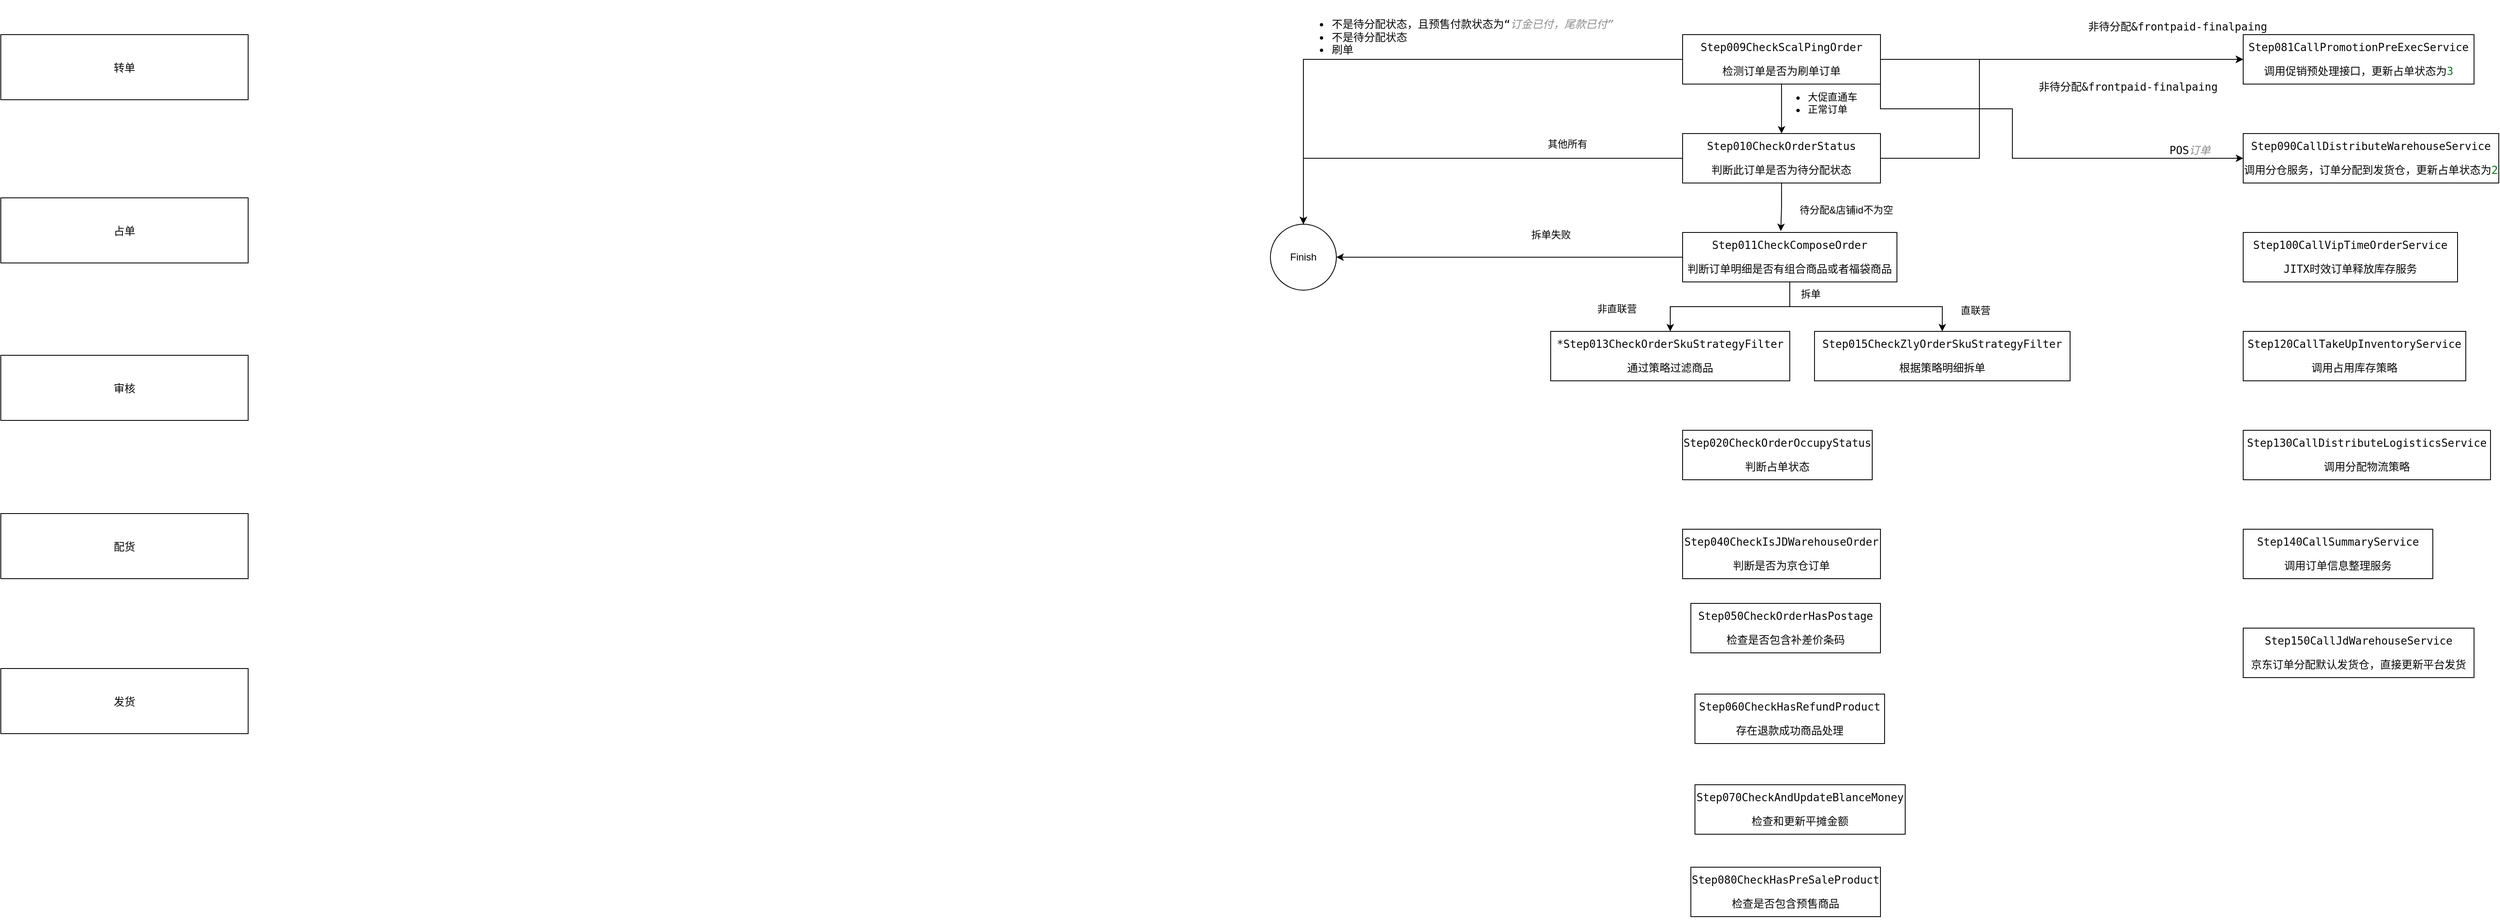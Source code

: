 <mxfile version="22.0.8" type="github">
  <diagram name="第 1 页" id="529VRcp6ZxM3eGiWw4M4">
    <mxGraphModel dx="573" dy="934" grid="1" gridSize="10" guides="1" tooltips="1" connect="1" arrows="1" fold="1" page="1" pageScale="1" pageWidth="827" pageHeight="1169" math="0" shadow="0">
      <root>
        <mxCell id="0" />
        <mxCell id="1" parent="0" />
        <mxCell id="PfzJClhl6PwVmJwfCfgA-12" style="edgeStyle=orthogonalEdgeStyle;rounded=0;orthogonalLoop=1;jettySize=auto;html=1;exitX=1;exitY=0.5;exitDx=0;exitDy=0;" edge="1" parent="1" source="PfzJClhl6PwVmJwfCfgA-1" target="PfzJClhl6PwVmJwfCfgA-8">
          <mxGeometry relative="1" as="geometry" />
        </mxCell>
        <mxCell id="PfzJClhl6PwVmJwfCfgA-21" style="edgeStyle=orthogonalEdgeStyle;rounded=0;orthogonalLoop=1;jettySize=auto;html=1;exitX=0;exitY=0.5;exitDx=0;exitDy=0;" edge="1" parent="1" source="PfzJClhl6PwVmJwfCfgA-1" target="PfzJClhl6PwVmJwfCfgA-20">
          <mxGeometry relative="1" as="geometry" />
        </mxCell>
        <mxCell id="PfzJClhl6PwVmJwfCfgA-23" style="edgeStyle=orthogonalEdgeStyle;rounded=0;orthogonalLoop=1;jettySize=auto;html=1;exitX=0.5;exitY=1;exitDx=0;exitDy=0;entryX=0.5;entryY=0;entryDx=0;entryDy=0;" edge="1" parent="1" source="PfzJClhl6PwVmJwfCfgA-1" target="PfzJClhl6PwVmJwfCfgA-11">
          <mxGeometry relative="1" as="geometry" />
        </mxCell>
        <mxCell id="PfzJClhl6PwVmJwfCfgA-25" style="edgeStyle=orthogonalEdgeStyle;rounded=0;orthogonalLoop=1;jettySize=auto;html=1;exitX=1;exitY=0.5;exitDx=0;exitDy=0;entryX=0;entryY=0.5;entryDx=0;entryDy=0;" edge="1" parent="1" source="PfzJClhl6PwVmJwfCfgA-1" target="PfzJClhl6PwVmJwfCfgA-7">
          <mxGeometry relative="1" as="geometry">
            <Array as="points">
              <mxPoint x="3320" y="161" />
              <mxPoint x="3480" y="161" />
              <mxPoint x="3480" y="221" />
            </Array>
          </mxGeometry>
        </mxCell>
        <mxCell id="PfzJClhl6PwVmJwfCfgA-1" value="&lt;div style=&quot;background-color:#ffffff;color:#080808&quot;&gt;&lt;pre style=&quot;font-family:&#39;JetBrains Mono&#39;,monospace;font-size:9.8pt;&quot;&gt;Step009CheckScalPingOrder&lt;/pre&gt;&lt;pre style=&quot;font-family:&#39;JetBrains Mono&#39;,monospace;font-size:9.8pt;&quot;&gt;&lt;div&gt;&lt;pre style=&quot;font-family:&#39;Menlo-Regular&#39;,monospace;font-size:9.8pt;&quot;&gt;检测订单是否为刷单订单&lt;/pre&gt;&lt;/div&gt;&lt;/pre&gt;&lt;/div&gt;" style="rounded=0;whiteSpace=wrap;html=1;" vertex="1" parent="1">
          <mxGeometry x="3080" y="71" width="240" height="60" as="geometry" />
        </mxCell>
        <mxCell id="PfzJClhl6PwVmJwfCfgA-2" value="&lt;div style=&quot;background-color:#ffffff;color:#080808&quot;&gt;&lt;pre style=&quot;font-family:&#39;JetBrains Mono&#39;,monospace;font-size:9.8pt;&quot;&gt;Step015CheckZlyOrderSkuStrategyFilter&lt;/pre&gt;&lt;pre style=&quot;font-family:&#39;JetBrains Mono&#39;,monospace;font-size:9.8pt;&quot;&gt;&lt;div&gt;&lt;pre style=&quot;font-family:&#39;Menlo-Regular&#39;,monospace;font-size:9.8pt;&quot;&gt;根据策略明细拆单&lt;/pre&gt;&lt;/div&gt;&lt;/pre&gt;&lt;/div&gt;" style="rounded=0;whiteSpace=wrap;html=1;" vertex="1" parent="1">
          <mxGeometry x="3240" y="431" width="310" height="60" as="geometry" />
        </mxCell>
        <mxCell id="PfzJClhl6PwVmJwfCfgA-3" value="&lt;div style=&quot;background-color:#ffffff;color:#080808&quot;&gt;&lt;pre style=&quot;font-family:&#39;JetBrains Mono&#39;,monospace;font-size:9.8pt;&quot;&gt;Step060CheckHasRefundProduct&lt;/pre&gt;&lt;pre style=&quot;font-family:&#39;JetBrains Mono&#39;,monospace;font-size:9.8pt;&quot;&gt;&lt;div&gt;&lt;pre style=&quot;font-family:&#39;Menlo-Regular&#39;,monospace;font-size:9.8pt;&quot;&gt;存在退款成功商品处理&lt;/pre&gt;&lt;/div&gt;&lt;/pre&gt;&lt;/div&gt;" style="rounded=0;whiteSpace=wrap;html=1;" vertex="1" parent="1">
          <mxGeometry x="3095" y="871" width="230" height="60" as="geometry" />
        </mxCell>
        <mxCell id="PfzJClhl6PwVmJwfCfgA-4" value="&lt;div style=&quot;background-color:#ffffff;color:#080808&quot;&gt;&lt;pre style=&quot;font-family:&#39;JetBrains Mono&#39;,monospace;font-size:9.8pt;&quot;&gt;&lt;div&gt;&lt;pre style=&quot;font-family:&#39;JetBrains Mono&#39;,monospace;font-size:9.8pt;&quot;&gt;Step130CallDistributeLogisticsService&lt;/pre&gt;&lt;/div&gt;&lt;/pre&gt;&lt;pre style=&quot;font-family:&#39;JetBrains Mono&#39;,monospace;font-size:9.8pt;&quot;&gt;&lt;pre style=&quot;font-family:&#39;Menlo-Regular&#39;,monospace;font-size:9.8pt;&quot;&gt;&lt;div&gt;&lt;pre style=&quot;font-family:&#39;Menlo-Regular&#39;,monospace;font-size:9.8pt;&quot;&gt;调用分配物流策略&lt;/pre&gt;&lt;/div&gt;&lt;/pre&gt;&lt;/pre&gt;&lt;/div&gt;" style="rounded=0;whiteSpace=wrap;html=1;" vertex="1" parent="1">
          <mxGeometry x="3760" y="551" width="300" height="60" as="geometry" />
        </mxCell>
        <mxCell id="PfzJClhl6PwVmJwfCfgA-5" value="&lt;div style=&quot;background-color:#ffffff;color:#080808&quot;&gt;&lt;pre style=&quot;font-family:&#39;JetBrains Mono&#39;,monospace;font-size:9.8pt;&quot;&gt;&lt;div&gt;&lt;pre style=&quot;font-family:&#39;JetBrains Mono&#39;,monospace;font-size:9.8pt;&quot;&gt;Step120CallTakeUpInventoryService&lt;/pre&gt;&lt;/div&gt;&lt;/pre&gt;&lt;pre style=&quot;font-family:&#39;JetBrains Mono&#39;,monospace;font-size:9.8pt;&quot;&gt;&lt;pre style=&quot;font-family:&#39;Menlo-Regular&#39;,monospace;font-size:9.8pt;&quot;&gt;&lt;div&gt;&lt;pre style=&quot;font-family:&#39;Menlo-Regular&#39;,monospace;font-size:9.8pt;&quot;&gt;调用占用库存策略&lt;/pre&gt;&lt;/div&gt;&lt;/pre&gt;&lt;/pre&gt;&lt;/div&gt;" style="rounded=0;whiteSpace=wrap;html=1;" vertex="1" parent="1">
          <mxGeometry x="3760" y="431" width="270" height="60" as="geometry" />
        </mxCell>
        <mxCell id="PfzJClhl6PwVmJwfCfgA-6" value="&lt;div style=&quot;background-color: rgb(255, 255, 255);&quot;&gt;&lt;pre style=&quot;color: rgb(8, 8, 8); font-family: &amp;quot;JetBrains Mono&amp;quot;, monospace; font-size: 9.8pt;&quot;&gt;&lt;div&gt;&lt;pre style=&quot;font-family:&#39;JetBrains Mono&#39;,monospace;font-size:9.8pt;&quot;&gt;Step100CallVipTimeOrderService&lt;/pre&gt;&lt;/div&gt;&lt;/pre&gt;&lt;pre style=&quot;font-family: &amp;quot;JetBrains Mono&amp;quot;, monospace; font-size: 9.8pt;&quot;&gt;&lt;pre style=&quot;font-family: Menlo-Regular, monospace; font-size: 9.8pt;&quot;&gt;&lt;div style=&quot;&quot;&gt;&lt;pre style=&quot;font-family: &amp;quot;JetBrains Mono&amp;quot;, monospace; font-size: 9.8pt;&quot;&gt;&lt;font color=&quot;#080808&quot;&gt;JITX&lt;span style=&quot;font-family: Menlo-Regular, monospace;&quot;&gt;时效订单释放库存服务&lt;/span&gt;&lt;/font&gt;&lt;/pre&gt;&lt;/div&gt;&lt;/pre&gt;&lt;/pre&gt;&lt;/div&gt;" style="rounded=0;whiteSpace=wrap;html=1;" vertex="1" parent="1">
          <mxGeometry x="3760" y="311" width="260" height="60" as="geometry" />
        </mxCell>
        <mxCell id="PfzJClhl6PwVmJwfCfgA-7" value="&lt;div style=&quot;background-color:#ffffff;color:#080808&quot;&gt;&lt;pre style=&quot;font-family:&#39;JetBrains Mono&#39;,monospace;font-size:9.8pt;&quot;&gt;&lt;div&gt;&lt;pre style=&quot;font-family:&#39;JetBrains Mono&#39;,monospace;font-size:9.8pt;&quot;&gt;Step090CallDistributeWarehouseService&lt;/pre&gt;&lt;/div&gt;&lt;/pre&gt;&lt;pre style=&quot;font-family:&#39;JetBrains Mono&#39;,monospace;font-size:9.8pt;&quot;&gt;&lt;pre style=&quot;font-family:&#39;Menlo-Regular&#39;,monospace;font-size:9.8pt;&quot;&gt;&lt;div&gt;&lt;pre style=&quot;font-family:&#39;Menlo-Regular&#39;,monospace;font-size:9.8pt;&quot;&gt;调用分仓服务，订单分配到发货仓，更新占单状态为&lt;span style=&quot;color:#067d17;font-family:&#39;JetBrains Mono&#39;,monospace;&quot;&gt;2&lt;/span&gt;&lt;/pre&gt;&lt;/div&gt;&lt;/pre&gt;&lt;/pre&gt;&lt;/div&gt;" style="rounded=0;whiteSpace=wrap;html=1;" vertex="1" parent="1">
          <mxGeometry x="3760" y="191" width="310" height="60" as="geometry" />
        </mxCell>
        <mxCell id="PfzJClhl6PwVmJwfCfgA-8" value="&lt;div style=&quot;background-color:#ffffff;color:#080808&quot;&gt;&lt;pre style=&quot;font-family:&#39;JetBrains Mono&#39;,monospace;font-size:9.8pt;&quot;&gt;&lt;div&gt;&lt;pre style=&quot;font-family:&#39;JetBrains Mono&#39;,monospace;font-size:9.8pt;&quot;&gt;Step081CallPromotionPreExecService&lt;/pre&gt;&lt;/div&gt;&lt;/pre&gt;&lt;pre style=&quot;font-family:&#39;JetBrains Mono&#39;,monospace;font-size:9.8pt;&quot;&gt;&lt;pre style=&quot;font-family:&#39;Menlo-Regular&#39;,monospace;font-size:9.8pt;&quot;&gt;&lt;div&gt;&lt;pre style=&quot;font-family:&#39;Menlo-Regular&#39;,monospace;font-size:9.8pt;&quot;&gt;调用促销预处理接口，更新占单状态为&lt;span style=&quot;color:#067d17;font-family:&#39;JetBrains Mono&#39;,monospace;&quot;&gt;3&lt;/span&gt;&lt;/pre&gt;&lt;/div&gt;&lt;/pre&gt;&lt;/pre&gt;&lt;/div&gt;" style="rounded=0;whiteSpace=wrap;html=1;" vertex="1" parent="1">
          <mxGeometry x="3760" y="71" width="280" height="60" as="geometry" />
        </mxCell>
        <mxCell id="PfzJClhl6PwVmJwfCfgA-9" value="&lt;div style=&quot;background-color:#ffffff;color:#080808&quot;&gt;&lt;pre style=&quot;font-family:&#39;JetBrains Mono&#39;,monospace;font-size:9.8pt;&quot;&gt;&lt;div&gt;&lt;pre style=&quot;font-family:&#39;JetBrains Mono&#39;,monospace;font-size:9.8pt;&quot;&gt;*Step013CheckOrderSkuStrategyFilter&lt;/pre&gt;&lt;/div&gt;&lt;/pre&gt;&lt;pre style=&quot;font-family:&#39;JetBrains Mono&#39;,monospace;font-size:9.8pt;&quot;&gt;&lt;pre style=&quot;font-family:&#39;Menlo-Regular&#39;,monospace;font-size:9.8pt;&quot;&gt;&lt;div&gt;&lt;pre style=&quot;font-family:&#39;Menlo-Regular&#39;,monospace;font-size:9.8pt;&quot;&gt;通过策略过滤商品&lt;/pre&gt;&lt;/div&gt;&lt;/pre&gt;&lt;/pre&gt;&lt;/div&gt;" style="rounded=0;whiteSpace=wrap;html=1;" vertex="1" parent="1">
          <mxGeometry x="2920" y="431" width="290" height="60" as="geometry" />
        </mxCell>
        <mxCell id="PfzJClhl6PwVmJwfCfgA-36" style="edgeStyle=orthogonalEdgeStyle;rounded=0;orthogonalLoop=1;jettySize=auto;html=1;exitX=0.5;exitY=1;exitDx=0;exitDy=0;" edge="1" parent="1" source="PfzJClhl6PwVmJwfCfgA-10" target="PfzJClhl6PwVmJwfCfgA-2">
          <mxGeometry relative="1" as="geometry" />
        </mxCell>
        <mxCell id="PfzJClhl6PwVmJwfCfgA-37" style="edgeStyle=orthogonalEdgeStyle;rounded=0;orthogonalLoop=1;jettySize=auto;html=1;exitX=0.5;exitY=1;exitDx=0;exitDy=0;entryX=0.5;entryY=0;entryDx=0;entryDy=0;" edge="1" parent="1" source="PfzJClhl6PwVmJwfCfgA-10" target="PfzJClhl6PwVmJwfCfgA-9">
          <mxGeometry relative="1" as="geometry" />
        </mxCell>
        <mxCell id="PfzJClhl6PwVmJwfCfgA-41" style="edgeStyle=orthogonalEdgeStyle;rounded=0;orthogonalLoop=1;jettySize=auto;html=1;exitX=0;exitY=0.5;exitDx=0;exitDy=0;entryX=1;entryY=0.5;entryDx=0;entryDy=0;" edge="1" parent="1" source="PfzJClhl6PwVmJwfCfgA-10" target="PfzJClhl6PwVmJwfCfgA-20">
          <mxGeometry relative="1" as="geometry" />
        </mxCell>
        <mxCell id="PfzJClhl6PwVmJwfCfgA-10" value="&lt;div style=&quot;background-color:#ffffff;color:#080808&quot;&gt;&lt;pre style=&quot;font-family:&#39;JetBrains Mono&#39;,monospace;font-size:9.8pt;&quot;&gt;&lt;div&gt;&lt;pre style=&quot;font-family:&#39;JetBrains Mono&#39;,monospace;font-size:9.8pt;&quot;&gt;Step011CheckComposeOrder&lt;/pre&gt;&lt;/div&gt;&lt;/pre&gt;&lt;pre style=&quot;font-family:&#39;JetBrains Mono&#39;,monospace;font-size:9.8pt;&quot;&gt;&lt;pre style=&quot;font-family:&#39;Menlo-Regular&#39;,monospace;font-size:9.8pt;&quot;&gt;&lt;div&gt;&lt;pre style=&quot;font-family:&#39;Menlo-Regular&#39;,monospace;font-size:9.8pt;&quot;&gt;判断订单明细是否有组合商品或者福袋商品&lt;/pre&gt;&lt;/div&gt;&lt;/pre&gt;&lt;/pre&gt;&lt;/div&gt;" style="rounded=0;html=1;whiteSpace=wrap;" vertex="1" parent="1">
          <mxGeometry x="3080" y="311" width="260" height="60" as="geometry" />
        </mxCell>
        <mxCell id="PfzJClhl6PwVmJwfCfgA-34" style="edgeStyle=orthogonalEdgeStyle;rounded=0;orthogonalLoop=1;jettySize=auto;html=1;exitX=0;exitY=0.5;exitDx=0;exitDy=0;entryX=0.5;entryY=0;entryDx=0;entryDy=0;" edge="1" parent="1" source="PfzJClhl6PwVmJwfCfgA-11" target="PfzJClhl6PwVmJwfCfgA-20">
          <mxGeometry relative="1" as="geometry" />
        </mxCell>
        <mxCell id="PfzJClhl6PwVmJwfCfgA-43" style="edgeStyle=orthogonalEdgeStyle;rounded=0;orthogonalLoop=1;jettySize=auto;html=1;exitX=1;exitY=0.5;exitDx=0;exitDy=0;entryX=0;entryY=0.5;entryDx=0;entryDy=0;" edge="1" parent="1" source="PfzJClhl6PwVmJwfCfgA-11" target="PfzJClhl6PwVmJwfCfgA-8">
          <mxGeometry relative="1" as="geometry">
            <Array as="points">
              <mxPoint x="3440" y="221" />
              <mxPoint x="3440" y="101" />
            </Array>
          </mxGeometry>
        </mxCell>
        <mxCell id="PfzJClhl6PwVmJwfCfgA-11" value="&lt;div style=&quot;background-color:#ffffff;color:#080808&quot;&gt;&lt;pre style=&quot;font-family:&#39;JetBrains Mono&#39;,monospace;font-size:9.8pt;&quot;&gt;&lt;div&gt;&lt;pre style=&quot;font-family:&#39;JetBrains Mono&#39;,monospace;font-size:9.8pt;&quot;&gt;Step010CheckOrderStatus&lt;/pre&gt;&lt;/div&gt;&lt;/pre&gt;&lt;pre style=&quot;font-family:&#39;JetBrains Mono&#39;,monospace;font-size:9.8pt;&quot;&gt;&lt;pre style=&quot;font-family:&#39;Menlo-Regular&#39;,monospace;font-size:9.8pt;&quot;&gt;&lt;div&gt;&lt;pre style=&quot;font-family:&#39;Menlo-Regular&#39;,monospace;font-size:9.8pt;&quot;&gt;判断此订单是否为待分配状态&lt;/pre&gt;&lt;/div&gt;&lt;/pre&gt;&lt;/pre&gt;&lt;/div&gt;" style="rounded=0;whiteSpace=wrap;html=1;" vertex="1" parent="1">
          <mxGeometry x="3080" y="191" width="240" height="60" as="geometry" />
        </mxCell>
        <mxCell id="PfzJClhl6PwVmJwfCfgA-13" value="&lt;div style=&quot;background-color:#ffffff;color:#080808&quot;&gt;&lt;pre style=&quot;font-family:&#39;JetBrains Mono&#39;,monospace;font-size:9.8pt;&quot;&gt;&lt;div&gt;&lt;pre style=&quot;font-family:&#39;JetBrains Mono&#39;,monospace;font-size:9.8pt;&quot;&gt;Step070CheckAndUpdateBlanceMoney&lt;/pre&gt;&lt;/div&gt;&lt;/pre&gt;&lt;pre style=&quot;font-family:&#39;JetBrains Mono&#39;,monospace;font-size:9.8pt;&quot;&gt;&lt;pre style=&quot;font-family:&#39;Menlo-Regular&#39;,monospace;font-size:9.8pt;&quot;&gt;&lt;div&gt;&lt;pre style=&quot;font-family:&#39;Menlo-Regular&#39;,monospace;font-size:9.8pt;&quot;&gt;检查和更新平摊金额&lt;/pre&gt;&lt;/div&gt;&lt;/pre&gt;&lt;/pre&gt;&lt;/div&gt;" style="rounded=0;whiteSpace=wrap;html=1;" vertex="1" parent="1">
          <mxGeometry x="3095" y="981" width="255" height="60" as="geometry" />
        </mxCell>
        <mxCell id="PfzJClhl6PwVmJwfCfgA-14" value="&lt;div style=&quot;background-color:#ffffff;color:#080808&quot;&gt;&lt;pre style=&quot;font-family:&#39;JetBrains Mono&#39;,monospace;font-size:9.8pt;&quot;&gt;&lt;div&gt;&lt;pre style=&quot;font-family:&#39;JetBrains Mono&#39;,monospace;font-size:9.8pt;&quot;&gt;Step050CheckOrderHasPostage&lt;/pre&gt;&lt;/div&gt;&lt;/pre&gt;&lt;pre style=&quot;font-family:&#39;JetBrains Mono&#39;,monospace;font-size:9.8pt;&quot;&gt;&lt;pre style=&quot;font-family:&#39;Menlo-Regular&#39;,monospace;font-size:9.8pt;&quot;&gt;&lt;div&gt;&lt;pre style=&quot;font-family:&#39;Menlo-Regular&#39;,monospace;font-size:9.8pt;&quot;&gt;检查是否包含补差价条码&lt;/pre&gt;&lt;/div&gt;&lt;/pre&gt;&lt;/pre&gt;&lt;/div&gt;" style="rounded=0;whiteSpace=wrap;html=1;" vertex="1" parent="1">
          <mxGeometry x="3090" y="761" width="230" height="60" as="geometry" />
        </mxCell>
        <mxCell id="PfzJClhl6PwVmJwfCfgA-15" value="&lt;div style=&quot;background-color:#ffffff;color:#080808&quot;&gt;&lt;pre style=&quot;font-family:&#39;JetBrains Mono&#39;,monospace;font-size:9.8pt;&quot;&gt;Step040CheckIsJDWarehouseOrder&lt;/pre&gt;&lt;pre style=&quot;font-family:&#39;JetBrains Mono&#39;,monospace;font-size:9.8pt;&quot;&gt;&lt;div&gt;&lt;pre style=&quot;font-family:&#39;Menlo-Regular&#39;,monospace;font-size:9.8pt;&quot;&gt;判断是否为京仓订单&lt;/pre&gt;&lt;/div&gt;&lt;/pre&gt;&lt;/div&gt;" style="rounded=0;whiteSpace=wrap;html=1;" vertex="1" parent="1">
          <mxGeometry x="3080" y="671" width="240" height="60" as="geometry" />
        </mxCell>
        <mxCell id="PfzJClhl6PwVmJwfCfgA-16" value="&lt;div style=&quot;background-color:#ffffff;color:#080808&quot;&gt;&lt;pre style=&quot;font-family:&#39;JetBrains Mono&#39;,monospace;font-size:9.8pt;&quot;&gt;&lt;div&gt;&lt;pre style=&quot;font-family:&#39;JetBrains Mono&#39;,monospace;font-size:9.8pt;&quot;&gt;Step020CheckOrderOccupyStatus&lt;/pre&gt;&lt;/div&gt;&lt;/pre&gt;&lt;pre style=&quot;font-family:&#39;JetBrains Mono&#39;,monospace;font-size:9.8pt;&quot;&gt;&lt;div&gt;&lt;pre style=&quot;font-family:&#39;Menlo-Regular&#39;,monospace;font-size:9.8pt;&quot;&gt;判断占单状态&lt;/pre&gt;&lt;/div&gt;&lt;/pre&gt;&lt;/div&gt;" style="rounded=0;whiteSpace=wrap;html=1;" vertex="1" parent="1">
          <mxGeometry x="3080" y="551" width="230" height="60" as="geometry" />
        </mxCell>
        <mxCell id="PfzJClhl6PwVmJwfCfgA-17" value="&lt;div style=&quot;background-color:#ffffff;color:#080808&quot;&gt;&lt;pre style=&quot;font-family:&#39;JetBrains Mono&#39;,monospace;font-size:9.8pt;&quot;&gt;&lt;div&gt;&lt;pre style=&quot;font-family:&#39;JetBrains Mono&#39;,monospace;font-size:9.8pt;&quot;&gt;Step150CallJdWarehouseService&lt;/pre&gt;&lt;/div&gt;&lt;/pre&gt;&lt;pre style=&quot;font-family:&#39;JetBrains Mono&#39;,monospace;font-size:9.8pt;&quot;&gt;&lt;pre style=&quot;font-family:&#39;Menlo-Regular&#39;,monospace;font-size:9.8pt;&quot;&gt;&lt;div&gt;&lt;pre style=&quot;font-family:&#39;Menlo-Regular&#39;,monospace;font-size:9.8pt;&quot;&gt;京东订单分配默认发货仓，直接更新平台发货&lt;/pre&gt;&lt;/div&gt;&lt;/pre&gt;&lt;/pre&gt;&lt;/div&gt;" style="rounded=0;whiteSpace=wrap;html=1;" vertex="1" parent="1">
          <mxGeometry x="3760" y="791" width="280" height="60" as="geometry" />
        </mxCell>
        <mxCell id="PfzJClhl6PwVmJwfCfgA-18" value="&lt;div style=&quot;background-color:#ffffff;color:#080808&quot;&gt;&lt;pre style=&quot;font-family:&#39;JetBrains Mono&#39;,monospace;font-size:9.8pt;&quot;&gt;&lt;div&gt;&lt;pre style=&quot;font-family:&#39;JetBrains Mono&#39;,monospace;font-size:9.8pt;&quot;&gt;Step140CallSummaryService&lt;/pre&gt;&lt;/div&gt;&lt;/pre&gt;&lt;pre style=&quot;font-family:&#39;JetBrains Mono&#39;,monospace;font-size:9.8pt;&quot;&gt;&lt;pre style=&quot;font-family:&#39;Menlo-Regular&#39;,monospace;font-size:9.8pt;&quot;&gt;&lt;div&gt;&lt;pre style=&quot;font-family:&#39;Menlo-Regular&#39;,monospace;font-size:9.8pt;&quot;&gt;调用订单信息整理服务&lt;/pre&gt;&lt;/div&gt;&lt;/pre&gt;&lt;/pre&gt;&lt;/div&gt;" style="rounded=0;whiteSpace=wrap;html=1;" vertex="1" parent="1">
          <mxGeometry x="3760" y="671" width="230" height="60" as="geometry" />
        </mxCell>
        <mxCell id="PfzJClhl6PwVmJwfCfgA-19" value="&lt;div style=&quot;background-color:#ffffff;color:#080808&quot;&gt;&lt;pre style=&quot;font-family:&#39;Menlo-Regular&#39;,monospace;font-size:9.8pt;&quot;&gt;&lt;pre style=&quot;border-color: var(--border-color); font-family: Menlo-Regular, monospace; font-size: 9.8pt;&quot;&gt;非待分配&amp;amp;frontpaid-finalpaing&lt;/pre&gt;&lt;/pre&gt;&lt;/div&gt;" style="text;html=1;align=center;verticalAlign=middle;resizable=0;points=[];autosize=1;strokeColor=none;fillColor=none;" vertex="1" parent="1">
          <mxGeometry x="3560" y="31" width="240" height="60" as="geometry" />
        </mxCell>
        <mxCell id="PfzJClhl6PwVmJwfCfgA-20" value="Finish" style="ellipse;whiteSpace=wrap;html=1;aspect=fixed;" vertex="1" parent="1">
          <mxGeometry x="2580" y="301" width="80" height="80" as="geometry" />
        </mxCell>
        <mxCell id="PfzJClhl6PwVmJwfCfgA-22" value="&lt;pre style=&quot;border-color: var(--border-color); color: rgb(8, 8, 8); font-family: Menlo-Regular, monospace; font-size: 9.8pt;&quot;&gt;&lt;ul&gt;&lt;li&gt;不是待分配状态，且预售付款状态为“&lt;span style=&quot;border-color: var(--border-color); color: rgb(140, 140, 140); font-style: italic;&quot;&gt;订金已付，尾款已付&lt;/span&gt;&lt;span style=&quot;border-color: var(--border-color); color: rgb(140, 140, 140); font-style: italic; font-family: &amp;quot;JetBrains Mono&amp;quot;, monospace;&quot;&gt;”&lt;/span&gt;&lt;/li&gt;&lt;li style=&quot;text-align: left;&quot;&gt;不是待分配状态&lt;/li&gt;&lt;li style=&quot;text-align: left;&quot;&gt;刷单&lt;/li&gt;&lt;/ul&gt;&lt;/pre&gt;" style="text;html=1;align=center;verticalAlign=middle;resizable=0;points=[];autosize=1;strokeColor=none;fillColor=none;" vertex="1" parent="1">
          <mxGeometry x="2600" y="29" width="410" height="90" as="geometry" />
        </mxCell>
        <mxCell id="PfzJClhl6PwVmJwfCfgA-24" value="&lt;ul&gt;&lt;li&gt;大促直通车&lt;/li&gt;&lt;li&gt;正常订单&lt;/li&gt;&lt;/ul&gt;" style="text;html=1;align=left;verticalAlign=middle;resizable=0;points=[];autosize=1;strokeColor=none;fillColor=none;" vertex="1" parent="1">
          <mxGeometry x="3190" y="119" width="120" height="70" as="geometry" />
        </mxCell>
        <mxCell id="PfzJClhl6PwVmJwfCfgA-26" value="&lt;div style=&quot;background-color: rgb(255, 255, 255); color: rgb(8, 8, 8);&quot;&gt;&lt;pre style=&quot;font-family:&#39;JetBrains Mono&#39;,monospace;font-size:9.8pt;&quot;&gt;POS&lt;span style=&quot;color:#8c8c8c;font-style:italic;font-family:&#39;Menlo-Regular&#39;,monospace;&quot;&gt;订单&lt;/span&gt;&lt;/pre&gt;&lt;/div&gt;" style="text;html=1;align=center;verticalAlign=middle;resizable=0;points=[];autosize=1;strokeColor=none;fillColor=none;" vertex="1" parent="1">
          <mxGeometry x="3660" y="181" width="70" height="60" as="geometry" />
        </mxCell>
        <mxCell id="PfzJClhl6PwVmJwfCfgA-27" style="edgeStyle=orthogonalEdgeStyle;rounded=0;orthogonalLoop=1;jettySize=auto;html=1;exitX=0.5;exitY=1;exitDx=0;exitDy=0;entryX=0.458;entryY=-0.028;entryDx=0;entryDy=0;entryPerimeter=0;" edge="1" parent="1" source="PfzJClhl6PwVmJwfCfgA-11" target="PfzJClhl6PwVmJwfCfgA-10">
          <mxGeometry relative="1" as="geometry" />
        </mxCell>
        <mxCell id="PfzJClhl6PwVmJwfCfgA-28" value="&lt;span style=&quot;background-color: initial;&quot;&gt;待分配&amp;amp;店铺id不为空&lt;/span&gt;" style="text;html=1;align=left;verticalAlign=middle;resizable=0;points=[];autosize=1;strokeColor=none;fillColor=none;" vertex="1" parent="1">
          <mxGeometry x="3220" y="269" width="140" height="30" as="geometry" />
        </mxCell>
        <mxCell id="PfzJClhl6PwVmJwfCfgA-33" value="&lt;div style=&quot;background-color:#ffffff;color:#080808&quot;&gt;&lt;pre style=&quot;font-family:&#39;Menlo-Regular&#39;,monospace;font-size:9.8pt;&quot;&gt;非待分配&amp;amp;frontpaid-finalpaing&lt;/pre&gt;&lt;/div&gt;" style="text;html=1;align=center;verticalAlign=middle;resizable=0;points=[];autosize=1;strokeColor=none;fillColor=none;" vertex="1" parent="1">
          <mxGeometry x="3500" y="104" width="240" height="60" as="geometry" />
        </mxCell>
        <mxCell id="PfzJClhl6PwVmJwfCfgA-35" value="其他所有" style="text;html=1;align=center;verticalAlign=middle;resizable=0;points=[];autosize=1;strokeColor=none;fillColor=none;" vertex="1" parent="1">
          <mxGeometry x="2905" y="189" width="70" height="30" as="geometry" />
        </mxCell>
        <mxCell id="PfzJClhl6PwVmJwfCfgA-38" value="非直联营" style="text;html=1;align=center;verticalAlign=middle;resizable=0;points=[];autosize=1;strokeColor=none;fillColor=none;" vertex="1" parent="1">
          <mxGeometry x="2965" y="389" width="70" height="30" as="geometry" />
        </mxCell>
        <mxCell id="PfzJClhl6PwVmJwfCfgA-39" value="直联营" style="text;html=1;align=center;verticalAlign=middle;resizable=0;points=[];autosize=1;strokeColor=none;fillColor=none;" vertex="1" parent="1">
          <mxGeometry x="3405" y="391" width="60" height="30" as="geometry" />
        </mxCell>
        <mxCell id="PfzJClhl6PwVmJwfCfgA-40" value="拆单" style="text;html=1;align=center;verticalAlign=middle;resizable=0;points=[];autosize=1;strokeColor=none;fillColor=none;" vertex="1" parent="1">
          <mxGeometry x="3210" y="371" width="50" height="30" as="geometry" />
        </mxCell>
        <mxCell id="PfzJClhl6PwVmJwfCfgA-42" value="拆单失败" style="text;html=1;align=center;verticalAlign=middle;resizable=0;points=[];autosize=1;strokeColor=none;fillColor=none;" vertex="1" parent="1">
          <mxGeometry x="2885" y="299" width="70" height="30" as="geometry" />
        </mxCell>
        <mxCell id="PfzJClhl6PwVmJwfCfgA-44" value="&lt;div style=&quot;background-color:#ffffff;color:#080808&quot;&gt;&lt;pre style=&quot;font-family:&#39;JetBrains Mono&#39;,monospace;font-size:9.8pt;&quot;&gt;&lt;pre style=&quot;font-family:&#39;JetBrains Mono&#39;,monospace;font-size:9.8pt;&quot;&gt;&lt;div&gt;&lt;pre style=&quot;font-family:&#39;JetBrains Mono&#39;,monospace;font-size:9.8pt;&quot;&gt;Step080CheckHasPreSaleProduct&lt;/pre&gt;&lt;/div&gt;&lt;/pre&gt;&lt;/pre&gt;&lt;pre style=&quot;font-family:&#39;JetBrains Mono&#39;,monospace;font-size:9.8pt;&quot;&gt;&lt;pre style=&quot;font-family:&#39;Menlo-Regular&#39;,monospace;font-size:9.8pt;&quot;&gt;&lt;pre style=&quot;font-family:&#39;Menlo-Regular&#39;,monospace;font-size:9.8pt;&quot;&gt;&lt;div&gt;&lt;pre style=&quot;font-family:&#39;Menlo-Regular&#39;,monospace;font-size:9.8pt;&quot;&gt;检查是否包含预售商品&lt;/pre&gt;&lt;/div&gt;&lt;/pre&gt;&lt;/pre&gt;&lt;/pre&gt;&lt;/div&gt;" style="rounded=0;whiteSpace=wrap;html=1;" vertex="1" parent="1">
          <mxGeometry x="3090" y="1081" width="230" height="60" as="geometry" />
        </mxCell>
        <mxCell id="PfzJClhl6PwVmJwfCfgA-45" value="&lt;div style=&quot;background-color:#ffffff;color:#080808&quot;&gt;&lt;pre style=&quot;font-family:&#39;JetBrains Mono&#39;,monospace;font-size:9.8pt;&quot;&gt;转单&lt;/pre&gt;&lt;/div&gt;" style="rounded=0;whiteSpace=wrap;html=1;" vertex="1" parent="1">
          <mxGeometry x="1040" y="71" width="300" height="79" as="geometry" />
        </mxCell>
        <mxCell id="PfzJClhl6PwVmJwfCfgA-46" value="&lt;div style=&quot;background-color:#ffffff;color:#080808&quot;&gt;&lt;pre style=&quot;font-family:&#39;JetBrains Mono&#39;,monospace;font-size:9.8pt;&quot;&gt;占单&lt;/pre&gt;&lt;/div&gt;" style="rounded=0;whiteSpace=wrap;html=1;" vertex="1" parent="1">
          <mxGeometry x="1040" y="269" width="300" height="79" as="geometry" />
        </mxCell>
        <mxCell id="PfzJClhl6PwVmJwfCfgA-47" value="&lt;div style=&quot;background-color:#ffffff;color:#080808&quot;&gt;&lt;pre style=&quot;font-family:&#39;JetBrains Mono&#39;,monospace;font-size:9.8pt;&quot;&gt;审核&lt;/pre&gt;&lt;/div&gt;" style="rounded=0;whiteSpace=wrap;html=1;" vertex="1" parent="1">
          <mxGeometry x="1040" y="460" width="300" height="79" as="geometry" />
        </mxCell>
        <mxCell id="PfzJClhl6PwVmJwfCfgA-48" value="&lt;div style=&quot;background-color:#ffffff;color:#080808&quot;&gt;&lt;pre style=&quot;font-family:&#39;JetBrains Mono&#39;,monospace;font-size:9.8pt;&quot;&gt;配货&lt;/pre&gt;&lt;/div&gt;" style="rounded=0;whiteSpace=wrap;html=1;" vertex="1" parent="1">
          <mxGeometry x="1040" y="652" width="300" height="79" as="geometry" />
        </mxCell>
        <mxCell id="PfzJClhl6PwVmJwfCfgA-49" value="&lt;div style=&quot;background-color:#ffffff;color:#080808&quot;&gt;&lt;pre style=&quot;font-family:&#39;JetBrains Mono&#39;,monospace;font-size:9.8pt;&quot;&gt;发货&lt;/pre&gt;&lt;/div&gt;" style="rounded=0;whiteSpace=wrap;html=1;" vertex="1" parent="1">
          <mxGeometry x="1040" y="840" width="300" height="79" as="geometry" />
        </mxCell>
      </root>
    </mxGraphModel>
  </diagram>
</mxfile>
